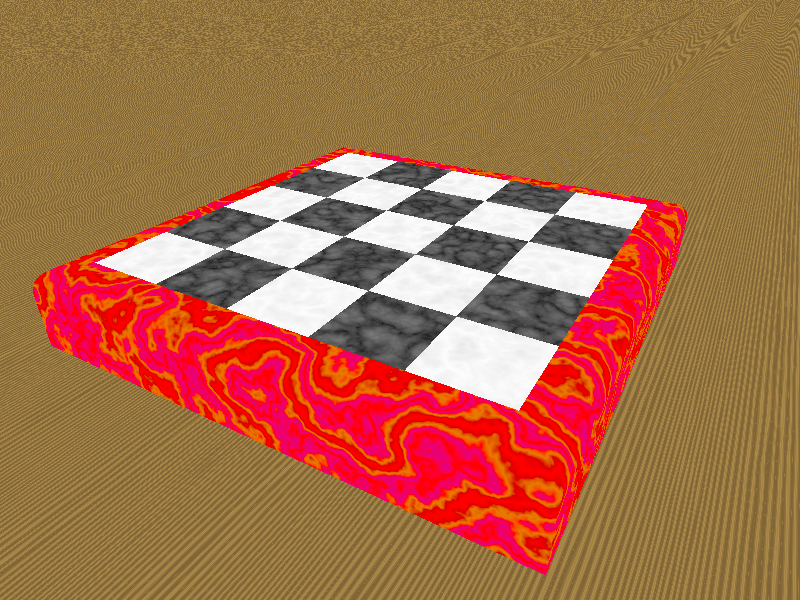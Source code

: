 #include "woods.inc"

#macro board (length, height, border, roundedsize, black, white, bordercolor)
        union{
                box{
                        <0,0,0>,<length,1,height>
                        texture{checker texture{black}, texture{white}}
                        translate <-length/2,0,-height/2>
                }
                union{
                        intersection{
                                union{
                                        difference{
                                                box{<length/2,0,-height/2-border>,<length/2+border,1,height/2+border>}
                                                box{<length/2+border-roundedsize,1-roundedsize,-height/2-border-1>,<length/2+border+1,2,height/2+border+1>}
                                        }        
                                        cylinder{<length/2+border-roundedsize,1-roundedsize,-height/2-border>
                                                 <length/2+border-roundedsize,1-roundedsize,height/2+border>,
                                                 roundedsize} 
                                }                 
                                plane{<-1,0,-1>,((height-length)/2)/sqrt(2)}
                                plane{<-1,0,1>,((height-length)/2)/sqrt(2)}
                        }
                        intersection{
                                union{
                                        difference{
                                                box{<length/2,0,-height/2-border>,<length/2+border,1,height/2+border>}
                                                box{<length/2+border-roundedsize,1-roundedsize,-height/2-border-1>,<length/2+border+1,2,height/2+border+1>}
                                        }        
                                        cylinder{<length/2+border-roundedsize,1-roundedsize,-height/2-border>
                                                 <length/2+border-roundedsize,1-roundedsize,height/2+border>,
                                                 roundedsize}
                                }                 
                                plane{<-1,0,-1>,((height-length)/2)/sqrt(2)}
                                plane{<-1,0,1>,((height-length)/2)/sqrt(2)}
                                rotate y*180
                        } 
                        intersection{
                                union{
                                        difference{
                                                box{<-length/2-border,0,height/2>,<length/2+border,1,height/2+border>}
                                                box{<-length/2-border-1,1-roundedsize,height/2+border-roundedsize>,<length/2+border+1,2,height/2+border+1>}
                                        }
                                        cylinder{<-length/2-border,1-roundedsize,height/2+border-roundedsize>
                                                 <length/2+border,1-roundedsize,height/2+border-roundedsize>,
                                                 roundedsize}
                                }
                                plane{<-1,0,-1>,((length-height)/2)/sqrt(2)}
                                plane{<1,0,-1>,((length-height)/2)/sqrt(2)}
                        }
                        intersection{
                                union{
                                        difference{
                                                box{<-length/2-border,0,height/2>,<length/2+border,1,height/2+border>}
                                                box{<-length/2-border-1,1-roundedsize,height/2+border-roundedsize>,<length/2+border+1,2,height/2+border+1>}
                                        }
                                        cylinder{<-length/2-border,1-roundedsize,height/2+border-roundedsize>
                                                 <length/2+border,1-roundedsize,height/2+border-roundedsize>,
                                                 roundedsize}
                                }
                                plane{<-1,0,-1>,((length-height)/2)/sqrt(2)}
                                plane{<1,0,-1>,((length-height)/2)/sqrt(2)}
                                rotate y*180
                        }        
                        texture{bordercolor}
                }
        }        
#end

camera{
        location <3.5,4,-6>
        look_at <0,0,0>
}

light_source{
        <-1,1,-1>*1000
        rgb 1
}

#declare black = 
        texture{
                pigment{
                        granite
                        pigment_map{
                                [0 rgb 0]
                                [1 rgb .2]
                        }        
                }                
        }
        
#declare white =
        texture{
                pigment{
                        granite
                        pigment_map{
                                [0 rgb 1]
                                [1 rgb .8]
                        }
                }
        }
        
#declare rouge =
        texture{
                pigment{
                        agate
                        pigment_map{
                                [0 rgb <1,0,0>]
                                [.25 rgb <.7,0,0>]
                                [.5 rgb <.8,.2,0>]
                                [.75 rgb <1,0,0>]
                                [.9 rgb <.8,0,.2>]
                                [1 rgb <1,0,0>]
                        }
                }
        }                        

object{
        board(5,5,0.5,0.3,black,white,rouge)
}

plane{
        y,0
        texture{T_Wood25}
}        